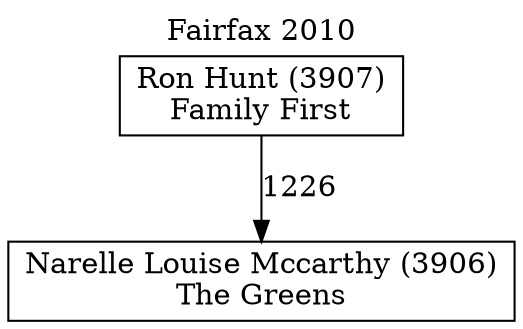 // House preference flow
digraph "Narelle Louise Mccarthy (3906)_Fairfax_2010" {
	graph [label="Fairfax 2010" labelloc=t mclimit=10]
	node [shape=box]
	"Narelle Louise Mccarthy (3906)" [label="Narelle Louise Mccarthy (3906)
The Greens"]
	"Ron Hunt (3907)" [label="Ron Hunt (3907)
Family First"]
	"Ron Hunt (3907)" [label="Ron Hunt (3907)
Family First"]
	"Ron Hunt (3907)" -> "Narelle Louise Mccarthy (3906)" [label=1226]
}
